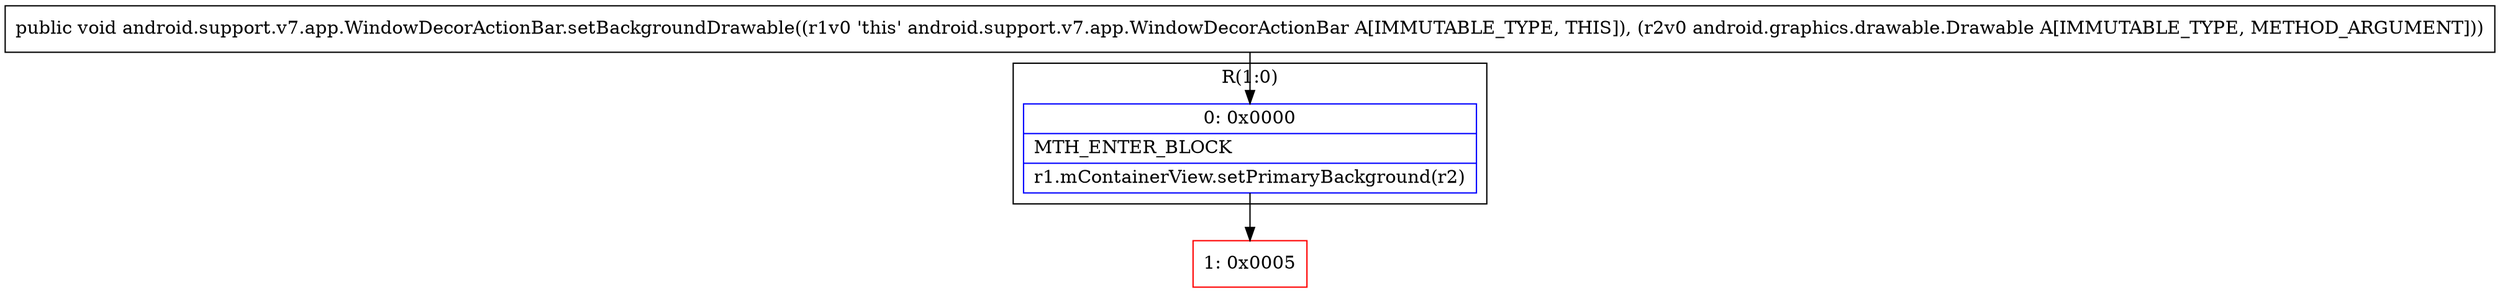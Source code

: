 digraph "CFG forandroid.support.v7.app.WindowDecorActionBar.setBackgroundDrawable(Landroid\/graphics\/drawable\/Drawable;)V" {
subgraph cluster_Region_354885266 {
label = "R(1:0)";
node [shape=record,color=blue];
Node_0 [shape=record,label="{0\:\ 0x0000|MTH_ENTER_BLOCK\l|r1.mContainerView.setPrimaryBackground(r2)\l}"];
}
Node_1 [shape=record,color=red,label="{1\:\ 0x0005}"];
MethodNode[shape=record,label="{public void android.support.v7.app.WindowDecorActionBar.setBackgroundDrawable((r1v0 'this' android.support.v7.app.WindowDecorActionBar A[IMMUTABLE_TYPE, THIS]), (r2v0 android.graphics.drawable.Drawable A[IMMUTABLE_TYPE, METHOD_ARGUMENT])) }"];
MethodNode -> Node_0;
Node_0 -> Node_1;
}

